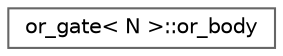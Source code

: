 digraph "类继承关系图"
{
 // LATEX_PDF_SIZE
  bgcolor="transparent";
  edge [fontname=Helvetica,fontsize=10,labelfontname=Helvetica,labelfontsize=10];
  node [fontname=Helvetica,fontsize=10,shape=box,height=0.2,width=0.4];
  rankdir="LR";
  Node0 [id="Node000000",label="or_gate\< N \>::or_body",height=0.2,width=0.4,color="grey40", fillcolor="white", style="filled",URL="$classor__gate_1_1or__body.html",tooltip=" "];
}
